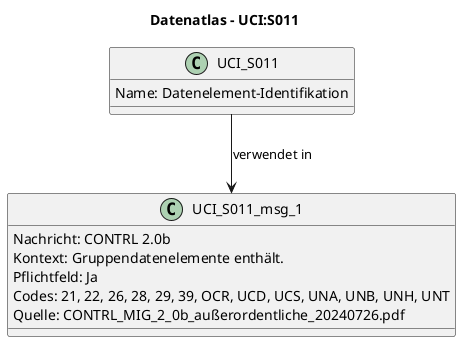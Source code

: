 @startuml
title Datenatlas – UCI:S011
class UCI_S011 {
  Name: Datenelement-Identifikation
}
class UCI_S011_msg_1 {
  Nachricht: CONTRL 2.0b
  Kontext: Gruppendatenelemente enthält.
  Pflichtfeld: Ja
  Codes: 21, 22, 26, 28, 29, 39, OCR, UCD, UCS, UNA, UNB, UNH, UNT
  Quelle: CONTRL_MIG_2_0b_außerordentliche_20240726.pdf
}
UCI_S011 --> UCI_S011_msg_1 : verwendet in
@enduml
